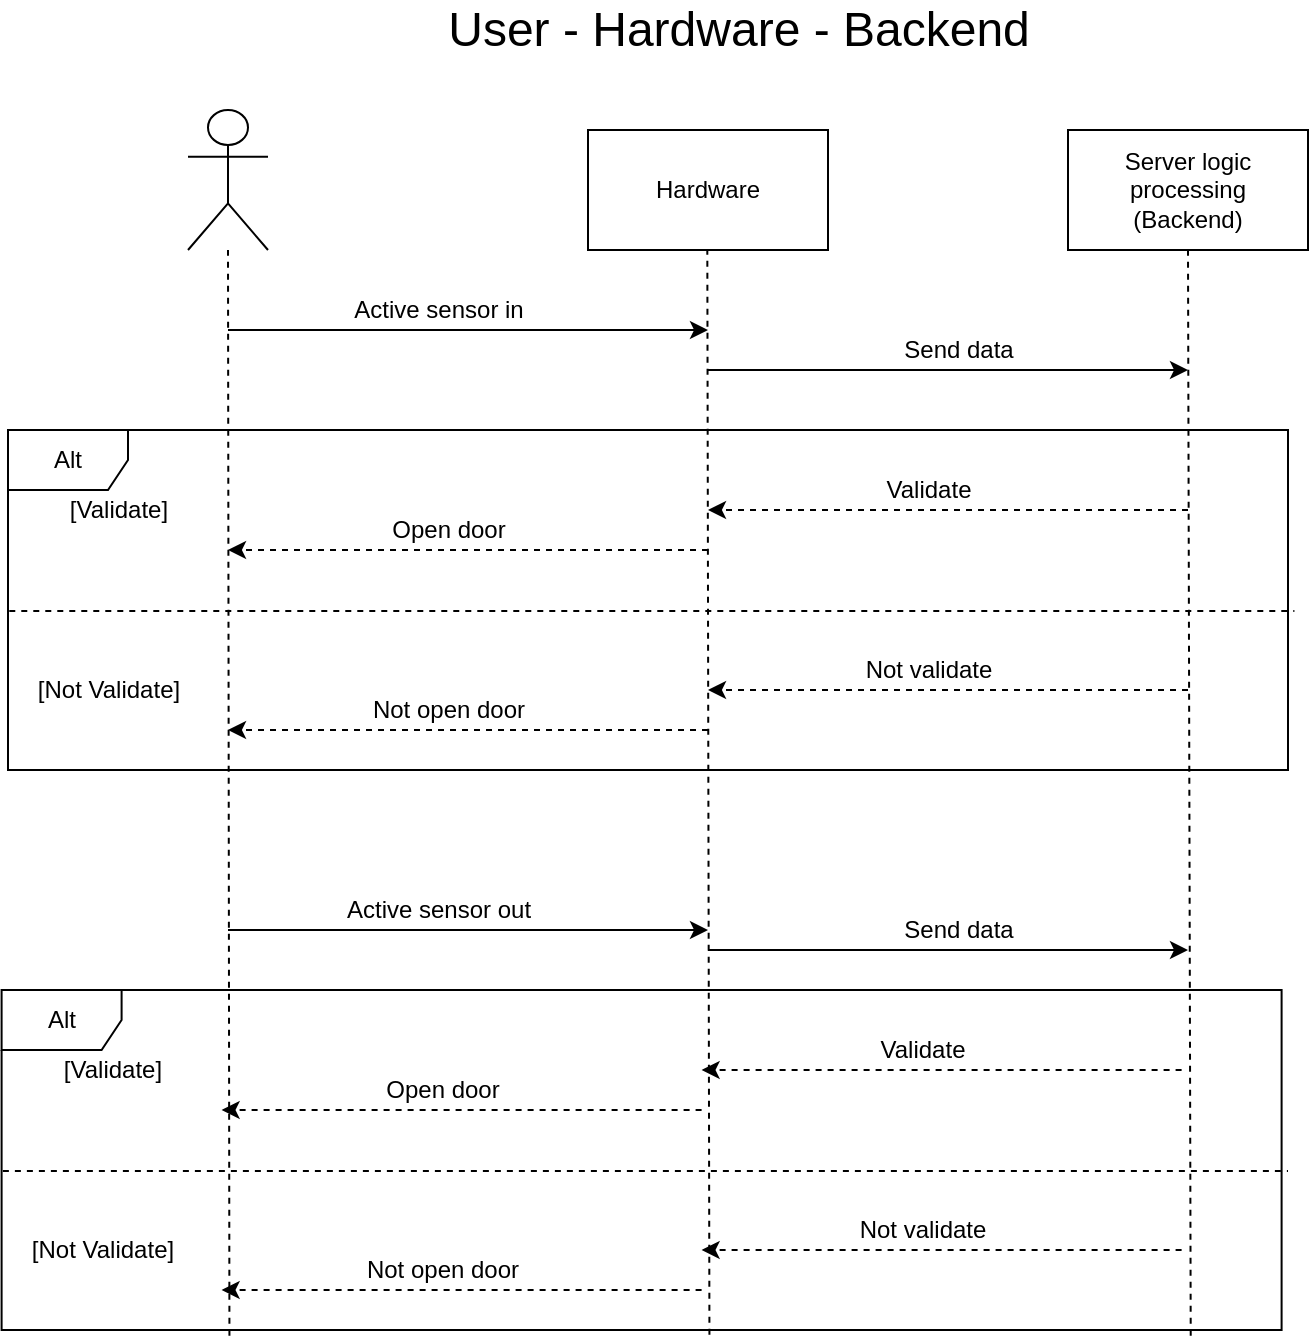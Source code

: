 <mxfile version="13.7.5" type="github">
  <diagram id="kgpKYQtTHZ0yAKxKKP6v" name="Page-1">
    <mxGraphModel dx="1422" dy="713" grid="1" gridSize="10" guides="1" tooltips="1" connect="1" arrows="1" fold="1" page="1" pageScale="1" pageWidth="850" pageHeight="1100" math="0" shadow="0">
      <root>
        <mxCell id="0" />
        <mxCell id="1" parent="0" />
        <mxCell id="8jEOWQN43G22aQzYSUDN-2" value="Hardware" style="rounded=0;whiteSpace=wrap;html=1;" parent="1" vertex="1">
          <mxGeometry x="360" y="80" width="120" height="60" as="geometry" />
        </mxCell>
        <mxCell id="8jEOWQN43G22aQzYSUDN-4" value="Server logic processing&lt;br&gt;(Backend)" style="rounded=0;whiteSpace=wrap;html=1;" parent="1" vertex="1">
          <mxGeometry x="600" y="80" width="120" height="60" as="geometry" />
        </mxCell>
        <mxCell id="8jEOWQN43G22aQzYSUDN-9" value="" style="endArrow=none;dashed=1;html=1;exitX=0.178;exitY=1.017;exitDx=0;exitDy=0;exitPerimeter=0;" parent="1" source="8jEOWQN43G22aQzYSUDN-55" edge="1">
          <mxGeometry width="50" height="50" relative="1" as="geometry">
            <mxPoint x="180" y="720" as="sourcePoint" />
            <mxPoint x="180" y="140" as="targetPoint" />
          </mxGeometry>
        </mxCell>
        <mxCell id="8jEOWQN43G22aQzYSUDN-10" value="" style="endArrow=none;dashed=1;html=1;exitX=0.553;exitY=1.014;exitDx=0;exitDy=0;exitPerimeter=0;" parent="1" source="8jEOWQN43G22aQzYSUDN-55" edge="1">
          <mxGeometry width="50" height="50" relative="1" as="geometry">
            <mxPoint x="420" y="720" as="sourcePoint" />
            <mxPoint x="419.66" y="140" as="targetPoint" />
          </mxGeometry>
        </mxCell>
        <mxCell id="8jEOWQN43G22aQzYSUDN-11" value="" style="endArrow=none;dashed=1;html=1;exitX=0.929;exitY=1.017;exitDx=0;exitDy=0;exitPerimeter=0;" parent="1" source="8jEOWQN43G22aQzYSUDN-55" edge="1">
          <mxGeometry width="50" height="50" relative="1" as="geometry">
            <mxPoint x="660" y="720" as="sourcePoint" />
            <mxPoint x="660" y="140" as="targetPoint" />
          </mxGeometry>
        </mxCell>
        <mxCell id="8jEOWQN43G22aQzYSUDN-13" value="" style="shape=umlActor;verticalLabelPosition=bottom;verticalAlign=top;html=1;" parent="1" vertex="1">
          <mxGeometry x="160" y="70" width="40" height="70" as="geometry" />
        </mxCell>
        <mxCell id="8jEOWQN43G22aQzYSUDN-16" value="" style="endArrow=classic;html=1;" parent="1" edge="1">
          <mxGeometry width="50" height="50" relative="1" as="geometry">
            <mxPoint x="180" y="180" as="sourcePoint" />
            <mxPoint x="420" y="180" as="targetPoint" />
          </mxGeometry>
        </mxCell>
        <mxCell id="8jEOWQN43G22aQzYSUDN-17" value="Active sensor in" style="text;html=1;align=center;verticalAlign=middle;resizable=0;points=[];autosize=1;" parent="1" vertex="1">
          <mxGeometry x="235" y="160" width="100" height="20" as="geometry" />
        </mxCell>
        <mxCell id="8jEOWQN43G22aQzYSUDN-19" value="" style="endArrow=classic;html=1;" parent="1" edge="1">
          <mxGeometry width="50" height="50" relative="1" as="geometry">
            <mxPoint x="420" y="200" as="sourcePoint" />
            <mxPoint x="660" y="200" as="targetPoint" />
          </mxGeometry>
        </mxCell>
        <mxCell id="8jEOWQN43G22aQzYSUDN-20" value="Send data" style="text;html=1;align=center;verticalAlign=middle;resizable=0;points=[];autosize=1;" parent="1" vertex="1">
          <mxGeometry x="510" y="180" width="70" height="20" as="geometry" />
        </mxCell>
        <mxCell id="8jEOWQN43G22aQzYSUDN-27" value="" style="endArrow=classic;html=1;dashed=1;" parent="1" edge="1">
          <mxGeometry width="50" height="50" relative="1" as="geometry">
            <mxPoint x="660.0" y="270.0" as="sourcePoint" />
            <mxPoint x="420" y="270.0" as="targetPoint" />
          </mxGeometry>
        </mxCell>
        <mxCell id="8jEOWQN43G22aQzYSUDN-30" value="Alt" style="shape=umlFrame;whiteSpace=wrap;html=1;fillColor=none;" parent="1" vertex="1">
          <mxGeometry x="70" y="230" width="640" height="170" as="geometry" />
        </mxCell>
        <mxCell id="8jEOWQN43G22aQzYSUDN-32" value="Validate" style="text;html=1;align=center;verticalAlign=middle;resizable=0;points=[];autosize=1;" parent="1" vertex="1">
          <mxGeometry x="500" y="250" width="60" height="20" as="geometry" />
        </mxCell>
        <mxCell id="8jEOWQN43G22aQzYSUDN-33" value="" style="endArrow=classic;html=1;dashed=1;" parent="1" edge="1">
          <mxGeometry width="50" height="50" relative="1" as="geometry">
            <mxPoint x="420" y="290.0" as="sourcePoint" />
            <mxPoint x="180" y="290.0" as="targetPoint" />
          </mxGeometry>
        </mxCell>
        <mxCell id="8jEOWQN43G22aQzYSUDN-34" value="Open door" style="text;html=1;align=center;verticalAlign=middle;resizable=0;points=[];autosize=1;" parent="1" vertex="1">
          <mxGeometry x="255" y="270" width="70" height="20" as="geometry" />
        </mxCell>
        <mxCell id="8jEOWQN43G22aQzYSUDN-36" value="" style="endArrow=classic;html=1;dashed=1;" parent="1" edge="1">
          <mxGeometry width="50" height="50" relative="1" as="geometry">
            <mxPoint x="660" y="360.0" as="sourcePoint" />
            <mxPoint x="420" y="360.0" as="targetPoint" />
          </mxGeometry>
        </mxCell>
        <mxCell id="8jEOWQN43G22aQzYSUDN-37" value="Not validate" style="text;html=1;align=center;verticalAlign=middle;resizable=0;points=[];autosize=1;" parent="1" vertex="1">
          <mxGeometry x="490" y="340" width="80" height="20" as="geometry" />
        </mxCell>
        <mxCell id="8jEOWQN43G22aQzYSUDN-38" value="" style="endArrow=classic;html=1;dashed=1;" parent="1" edge="1">
          <mxGeometry width="50" height="50" relative="1" as="geometry">
            <mxPoint x="420" y="380.0" as="sourcePoint" />
            <mxPoint x="180" y="380.0" as="targetPoint" />
          </mxGeometry>
        </mxCell>
        <mxCell id="8jEOWQN43G22aQzYSUDN-39" value="Not open door" style="text;html=1;align=center;verticalAlign=middle;resizable=0;points=[];autosize=1;" parent="1" vertex="1">
          <mxGeometry x="245" y="360" width="90" height="20" as="geometry" />
        </mxCell>
        <mxCell id="8jEOWQN43G22aQzYSUDN-41" value="" style="endArrow=none;dashed=1;html=1;exitX=0.001;exitY=0.532;exitDx=0;exitDy=0;exitPerimeter=0;entryX=1.005;entryY=0.532;entryDx=0;entryDy=0;entryPerimeter=0;" parent="1" source="8jEOWQN43G22aQzYSUDN-30" target="8jEOWQN43G22aQzYSUDN-30" edge="1">
          <mxGeometry width="50" height="50" relative="1" as="geometry">
            <mxPoint x="420" y="300" as="sourcePoint" />
            <mxPoint x="470" y="250" as="targetPoint" />
          </mxGeometry>
        </mxCell>
        <mxCell id="8jEOWQN43G22aQzYSUDN-45" value="[Validate]" style="text;html=1;align=center;verticalAlign=middle;resizable=0;points=[];autosize=1;" parent="1" vertex="1">
          <mxGeometry x="95" y="260" width="60" height="20" as="geometry" />
        </mxCell>
        <mxCell id="8jEOWQN43G22aQzYSUDN-46" value="[Not Validate]" style="text;html=1;align=center;verticalAlign=middle;resizable=0;points=[];autosize=1;" parent="1" vertex="1">
          <mxGeometry x="75" y="350" width="90" height="20" as="geometry" />
        </mxCell>
        <mxCell id="8jEOWQN43G22aQzYSUDN-47" value="" style="endArrow=classic;html=1;" parent="1" edge="1">
          <mxGeometry width="50" height="50" relative="1" as="geometry">
            <mxPoint x="180.0" y="480" as="sourcePoint" />
            <mxPoint x="420" y="480" as="targetPoint" />
          </mxGeometry>
        </mxCell>
        <mxCell id="8jEOWQN43G22aQzYSUDN-48" value="Active sensor out" style="text;html=1;align=center;verticalAlign=middle;resizable=0;points=[];autosize=1;" parent="1" vertex="1">
          <mxGeometry x="230" y="460" width="110" height="20" as="geometry" />
        </mxCell>
        <mxCell id="8jEOWQN43G22aQzYSUDN-49" value="" style="endArrow=classic;html=1;" parent="1" edge="1">
          <mxGeometry width="50" height="50" relative="1" as="geometry">
            <mxPoint x="420" y="490" as="sourcePoint" />
            <mxPoint x="660" y="490" as="targetPoint" />
          </mxGeometry>
        </mxCell>
        <mxCell id="8jEOWQN43G22aQzYSUDN-50" value="Send data" style="text;html=1;align=center;verticalAlign=middle;resizable=0;points=[];autosize=1;" parent="1" vertex="1">
          <mxGeometry x="510" y="470" width="70" height="20" as="geometry" />
        </mxCell>
        <mxCell id="8jEOWQN43G22aQzYSUDN-54" value="" style="endArrow=classic;html=1;dashed=1;" parent="1" edge="1">
          <mxGeometry width="50" height="50" relative="1" as="geometry">
            <mxPoint x="656.8" y="550" as="sourcePoint" />
            <mxPoint x="416.8" y="550" as="targetPoint" />
          </mxGeometry>
        </mxCell>
        <mxCell id="8jEOWQN43G22aQzYSUDN-55" value="Alt" style="shape=umlFrame;whiteSpace=wrap;html=1;fillColor=none;" parent="1" vertex="1">
          <mxGeometry x="66.8" y="510" width="640" height="170" as="geometry" />
        </mxCell>
        <mxCell id="8jEOWQN43G22aQzYSUDN-56" value="Validate" style="text;html=1;align=center;verticalAlign=middle;resizable=0;points=[];autosize=1;" parent="1" vertex="1">
          <mxGeometry x="496.8" y="530" width="60" height="20" as="geometry" />
        </mxCell>
        <mxCell id="8jEOWQN43G22aQzYSUDN-57" value="" style="endArrow=classic;html=1;dashed=1;" parent="1" edge="1">
          <mxGeometry width="50" height="50" relative="1" as="geometry">
            <mxPoint x="416.8" y="570" as="sourcePoint" />
            <mxPoint x="176.8" y="570" as="targetPoint" />
          </mxGeometry>
        </mxCell>
        <mxCell id="8jEOWQN43G22aQzYSUDN-58" value="Open door" style="text;html=1;align=center;verticalAlign=middle;resizable=0;points=[];autosize=1;" parent="1" vertex="1">
          <mxGeometry x="251.8" y="550" width="70" height="20" as="geometry" />
        </mxCell>
        <mxCell id="8jEOWQN43G22aQzYSUDN-59" value="" style="endArrow=classic;html=1;dashed=1;" parent="1" edge="1">
          <mxGeometry width="50" height="50" relative="1" as="geometry">
            <mxPoint x="656.8" y="640" as="sourcePoint" />
            <mxPoint x="416.8" y="640" as="targetPoint" />
          </mxGeometry>
        </mxCell>
        <mxCell id="8jEOWQN43G22aQzYSUDN-60" value="Not validate" style="text;html=1;align=center;verticalAlign=middle;resizable=0;points=[];autosize=1;" parent="1" vertex="1">
          <mxGeometry x="486.8" y="620" width="80" height="20" as="geometry" />
        </mxCell>
        <mxCell id="8jEOWQN43G22aQzYSUDN-61" value="" style="endArrow=classic;html=1;dashed=1;" parent="1" edge="1">
          <mxGeometry width="50" height="50" relative="1" as="geometry">
            <mxPoint x="416.8" y="660" as="sourcePoint" />
            <mxPoint x="176.8" y="660" as="targetPoint" />
          </mxGeometry>
        </mxCell>
        <mxCell id="8jEOWQN43G22aQzYSUDN-62" value="Not open door" style="text;html=1;align=center;verticalAlign=middle;resizable=0;points=[];autosize=1;" parent="1" vertex="1">
          <mxGeometry x="241.8" y="640" width="90" height="20" as="geometry" />
        </mxCell>
        <mxCell id="8jEOWQN43G22aQzYSUDN-63" value="" style="endArrow=none;dashed=1;html=1;exitX=0.001;exitY=0.532;exitDx=0;exitDy=0;exitPerimeter=0;entryX=1.005;entryY=0.532;entryDx=0;entryDy=0;entryPerimeter=0;" parent="1" source="8jEOWQN43G22aQzYSUDN-55" target="8jEOWQN43G22aQzYSUDN-55" edge="1">
          <mxGeometry width="50" height="50" relative="1" as="geometry">
            <mxPoint x="416.8" y="580" as="sourcePoint" />
            <mxPoint x="466.8" y="530" as="targetPoint" />
          </mxGeometry>
        </mxCell>
        <mxCell id="8jEOWQN43G22aQzYSUDN-64" value="[Validate]" style="text;html=1;align=center;verticalAlign=middle;resizable=0;points=[];autosize=1;" parent="1" vertex="1">
          <mxGeometry x="91.8" y="540" width="60" height="20" as="geometry" />
        </mxCell>
        <mxCell id="8jEOWQN43G22aQzYSUDN-65" value="[Not Validate]" style="text;html=1;align=center;verticalAlign=middle;resizable=0;points=[];autosize=1;" parent="1" vertex="1">
          <mxGeometry x="71.8" y="630" width="90" height="20" as="geometry" />
        </mxCell>
        <mxCell id="8jEOWQN43G22aQzYSUDN-66" value="User - Hardware - Backend" style="text;html=1;align=center;verticalAlign=middle;resizable=0;points=[];autosize=1;fontSize=24;" parent="1" vertex="1">
          <mxGeometry x="280" y="15" width="310" height="30" as="geometry" />
        </mxCell>
      </root>
    </mxGraphModel>
  </diagram>
</mxfile>
